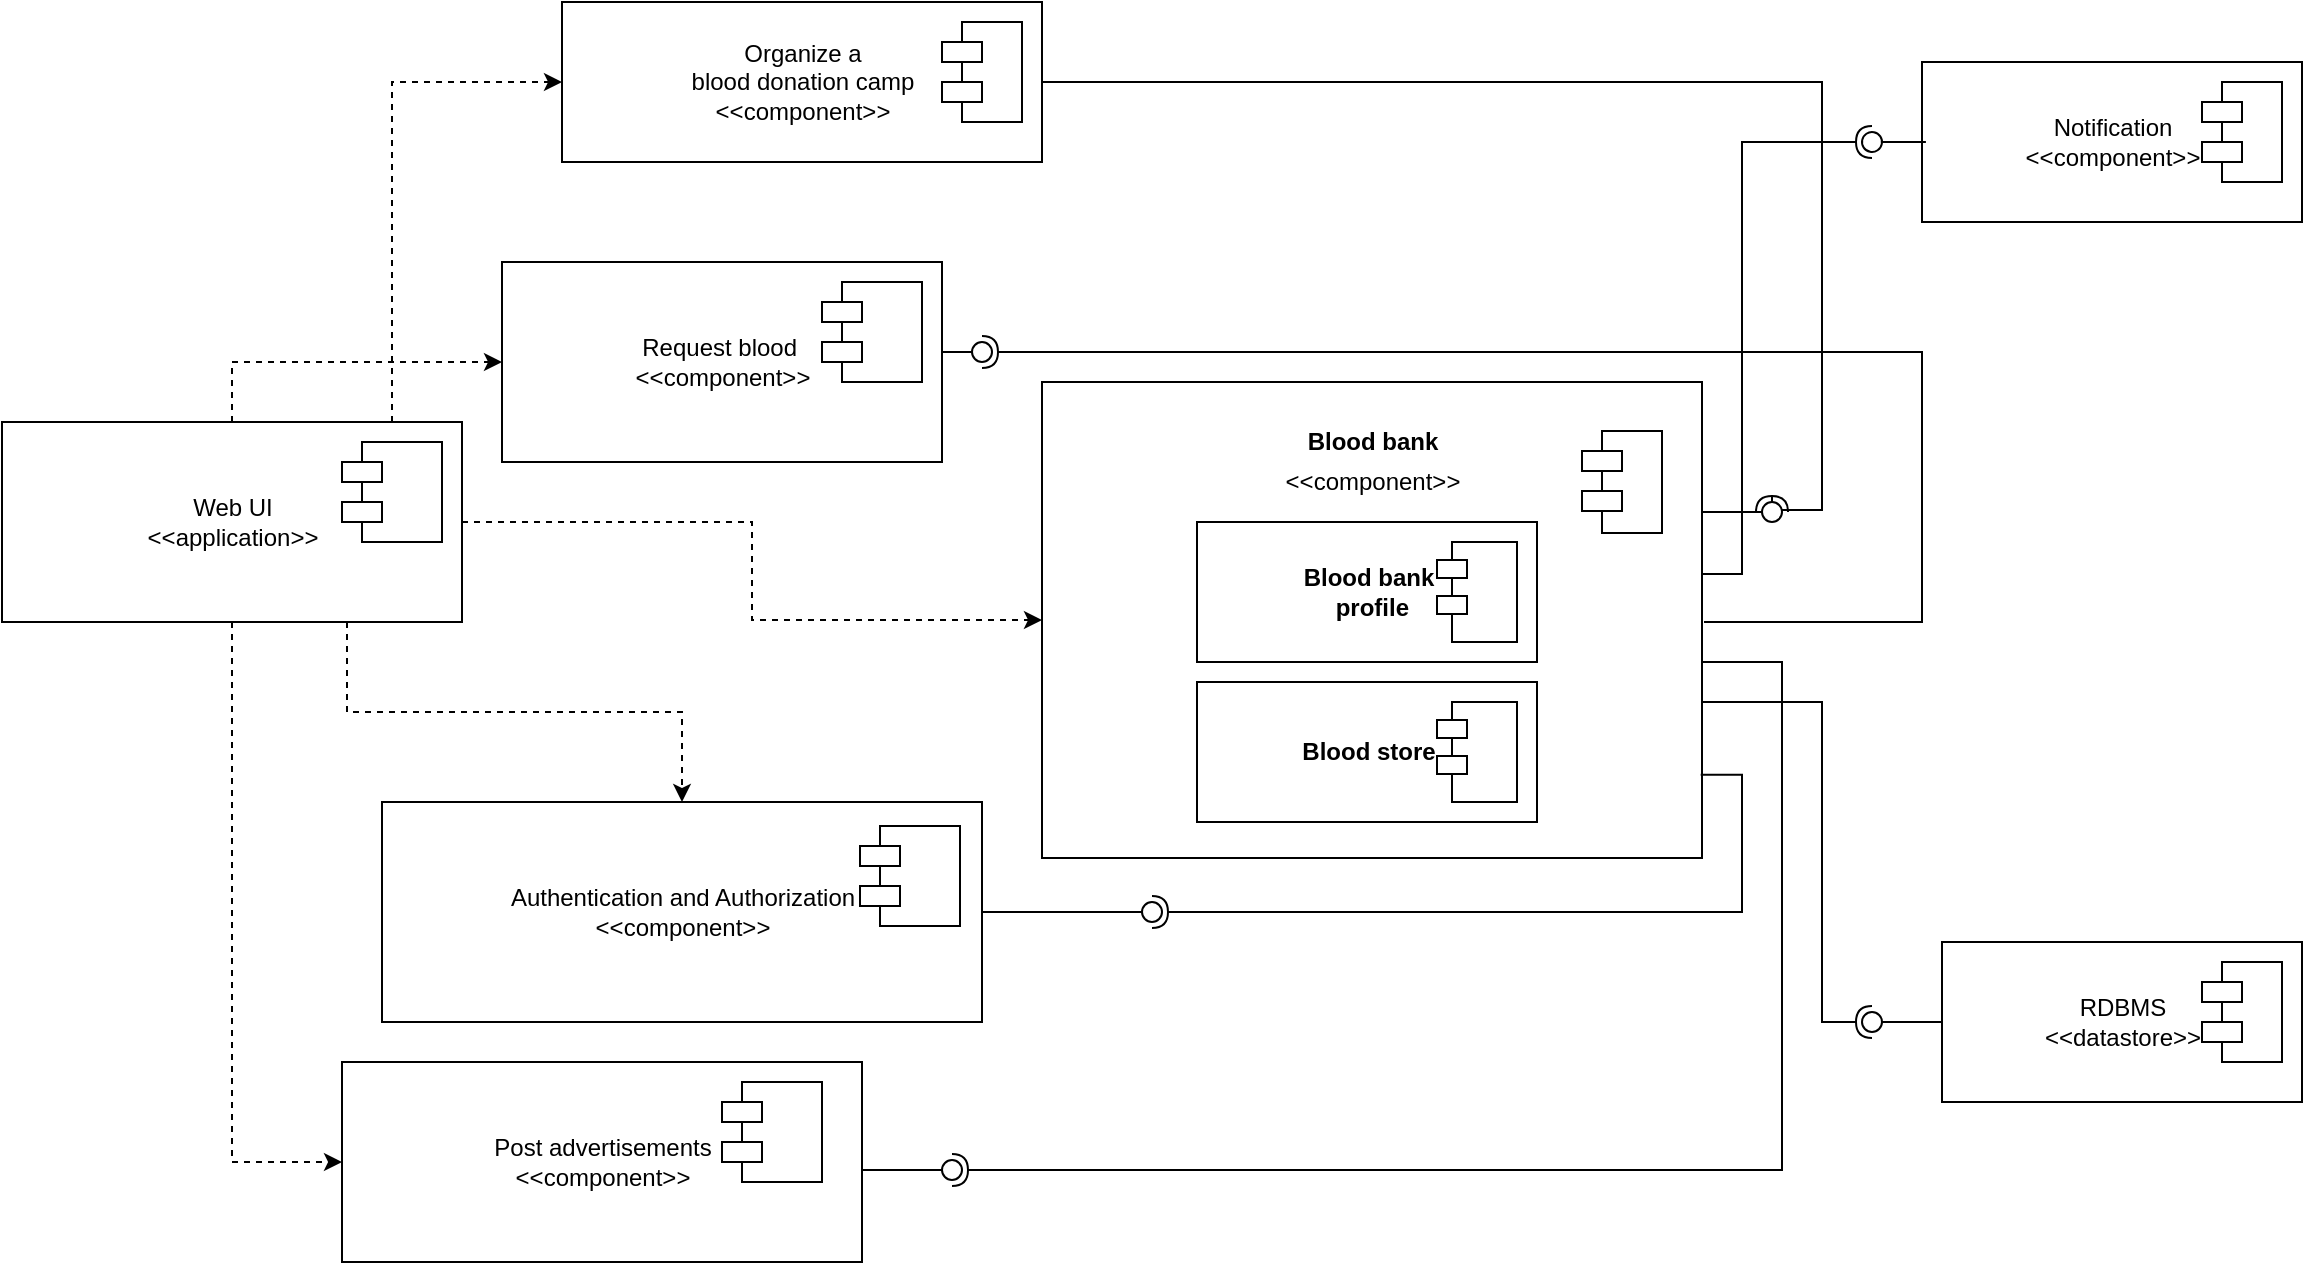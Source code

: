 <mxfile version="19.0.3" type="device"><diagram id="vXLlo-Y8iKhBwmA2LHU_" name="Page-1"><mxGraphModel dx="1043" dy="719" grid="1" gridSize="10" guides="1" tooltips="1" connect="1" arrows="1" fold="1" page="1" pageScale="1" pageWidth="1169" pageHeight="827" math="0" shadow="0"><root><mxCell id="0"/><mxCell id="1" parent="0"/><mxCell id="F6Y9CazE9-Cm3nOSgLrw-24" value="" style="html=1;" vertex="1" parent="1"><mxGeometry x="530" y="310" width="330" height="238" as="geometry"/></mxCell><mxCell id="F6Y9CazE9-Cm3nOSgLrw-26" value="Blood bank&lt;br&gt;&amp;nbsp;profile" style="html=1;fontStyle=1" vertex="1" parent="1"><mxGeometry x="607.5" y="380" width="170" height="70" as="geometry"/></mxCell><mxCell id="F6Y9CazE9-Cm3nOSgLrw-7" value="Request blood&amp;nbsp;&lt;br style=&quot;padding: 0px; margin: 0px;&quot;&gt;&amp;lt;&amp;lt;component&amp;gt;&amp;gt;" style="html=1;" vertex="1" parent="1"><mxGeometry x="260" y="250" width="220" height="100" as="geometry"/></mxCell><mxCell id="F6Y9CazE9-Cm3nOSgLrw-9" value="Post advertisements&lt;br style=&quot;padding: 0px; margin: 0px;&quot;&gt;&amp;lt;&amp;lt;component&amp;gt;&amp;gt;" style="html=1;" vertex="1" parent="1"><mxGeometry x="180" y="650" width="260" height="100" as="geometry"/></mxCell><mxCell id="F6Y9CazE9-Cm3nOSgLrw-35" style="edgeStyle=orthogonalEdgeStyle;rounded=0;orthogonalLoop=1;jettySize=auto;html=1;exitX=0.75;exitY=1;exitDx=0;exitDy=0;entryX=0.5;entryY=0;entryDx=0;entryDy=0;dashed=1;" edge="1" parent="1" source="F6Y9CazE9-Cm3nOSgLrw-6" target="F6Y9CazE9-Cm3nOSgLrw-11"><mxGeometry relative="1" as="geometry"/></mxCell><mxCell id="F6Y9CazE9-Cm3nOSgLrw-36" style="edgeStyle=orthogonalEdgeStyle;rounded=0;orthogonalLoop=1;jettySize=auto;html=1;entryX=0;entryY=0.5;entryDx=0;entryDy=0;dashed=1;" edge="1" parent="1" source="F6Y9CazE9-Cm3nOSgLrw-6" target="F6Y9CazE9-Cm3nOSgLrw-9"><mxGeometry relative="1" as="geometry"><Array as="points"><mxPoint x="125" y="700"/></Array></mxGeometry></mxCell><mxCell id="F6Y9CazE9-Cm3nOSgLrw-37" style="edgeStyle=orthogonalEdgeStyle;rounded=0;orthogonalLoop=1;jettySize=auto;html=1;exitX=0.5;exitY=0;exitDx=0;exitDy=0;entryX=0;entryY=0.5;entryDx=0;entryDy=0;dashed=1;" edge="1" parent="1" source="F6Y9CazE9-Cm3nOSgLrw-6" target="F6Y9CazE9-Cm3nOSgLrw-7"><mxGeometry relative="1" as="geometry"/></mxCell><mxCell id="F6Y9CazE9-Cm3nOSgLrw-40" style="edgeStyle=orthogonalEdgeStyle;rounded=0;orthogonalLoop=1;jettySize=auto;html=1;exitX=1;exitY=0.5;exitDx=0;exitDy=0;entryX=0;entryY=0.5;entryDx=0;entryDy=0;dashed=1;" edge="1" parent="1" source="F6Y9CazE9-Cm3nOSgLrw-6" target="F6Y9CazE9-Cm3nOSgLrw-24"><mxGeometry relative="1" as="geometry"/></mxCell><mxCell id="F6Y9CazE9-Cm3nOSgLrw-6" value="Web UI&lt;br style=&quot;padding: 0px; margin: 0px;&quot;&gt;&amp;lt;&amp;lt;application&amp;gt;&amp;gt;" style="html=1;" vertex="1" parent="1"><mxGeometry x="10" y="330" width="230" height="100" as="geometry"/></mxCell><mxCell id="F6Y9CazE9-Cm3nOSgLrw-1" value="" style="shape=module;align=left;spacingLeft=20;align=center;verticalAlign=top;" vertex="1" parent="1"><mxGeometry x="420" y="260" width="50" height="50" as="geometry"/></mxCell><mxCell id="F6Y9CazE9-Cm3nOSgLrw-8" value="" style="shape=module;align=left;spacingLeft=20;align=center;verticalAlign=top;" vertex="1" parent="1"><mxGeometry x="370" y="660" width="50" height="50" as="geometry"/></mxCell><mxCell id="F6Y9CazE9-Cm3nOSgLrw-33" style="edgeStyle=orthogonalEdgeStyle;rounded=0;orthogonalLoop=1;jettySize=auto;html=1;entryX=0;entryY=0.5;entryDx=0;entryDy=0;dashed=1;" edge="1" parent="1" target="F6Y9CazE9-Cm3nOSgLrw-13"><mxGeometry relative="1" as="geometry"><mxPoint x="205" y="330" as="sourcePoint"/><Array as="points"><mxPoint x="205" y="160"/></Array></mxGeometry></mxCell><mxCell id="F6Y9CazE9-Cm3nOSgLrw-10" value="" style="shape=module;align=left;spacingLeft=20;align=center;verticalAlign=top;" vertex="1" parent="1"><mxGeometry x="180" y="340" width="50" height="50" as="geometry"/></mxCell><mxCell id="F6Y9CazE9-Cm3nOSgLrw-11" value="&lt;div style=&quot;&quot;&gt;&lt;span style=&quot;background-color: initial;&quot;&gt;Authentication and Authorization&lt;/span&gt;&lt;/div&gt;&lt;div style=&quot;&quot;&gt;&lt;span style=&quot;background-color: initial;&quot;&gt;&amp;lt;&amp;lt;component&amp;gt;&amp;gt;&lt;/span&gt;&lt;/div&gt;" style="html=1;align=center;" vertex="1" parent="1"><mxGeometry x="200" y="520" width="300" height="110" as="geometry"/></mxCell><mxCell id="F6Y9CazE9-Cm3nOSgLrw-12" value="" style="shape=module;align=left;spacingLeft=20;align=center;verticalAlign=top;" vertex="1" parent="1"><mxGeometry x="439" y="532" width="50" height="50" as="geometry"/></mxCell><mxCell id="F6Y9CazE9-Cm3nOSgLrw-13" value="Organize a&lt;br style=&quot;padding: 0px; margin: 0px;&quot;&gt;blood donation camp&lt;br style=&quot;padding: 0px; margin: 0px;&quot;&gt;&amp;lt;&amp;lt;component&amp;gt;&amp;gt;" style="html=1;" vertex="1" parent="1"><mxGeometry x="290" y="120" width="240" height="80" as="geometry"/></mxCell><mxCell id="F6Y9CazE9-Cm3nOSgLrw-14" value="" style="shape=module;align=left;spacingLeft=20;align=center;verticalAlign=top;" vertex="1" parent="1"><mxGeometry x="480" y="130" width="40" height="50" as="geometry"/></mxCell><mxCell id="F6Y9CazE9-Cm3nOSgLrw-18" value="" style="shape=module;align=left;spacingLeft=20;align=center;verticalAlign=top;jettyWidth=15;jettyHeight=9;fontStyle=1" vertex="1" parent="1"><mxGeometry x="727.5" y="390" width="40" height="50" as="geometry"/></mxCell><mxCell id="F6Y9CazE9-Cm3nOSgLrw-19" value="RDBMS&lt;br&gt;&amp;lt;&amp;lt;datastore&amp;gt;&amp;gt;" style="html=1;" vertex="1" parent="1"><mxGeometry x="980" y="590" width="180" height="80" as="geometry"/></mxCell><mxCell id="F6Y9CazE9-Cm3nOSgLrw-20" value="" style="shape=module;align=left;spacingLeft=20;align=center;verticalAlign=top;" vertex="1" parent="1"><mxGeometry x="1110" y="600" width="40" height="50" as="geometry"/></mxCell><mxCell id="F6Y9CazE9-Cm3nOSgLrw-21" value="Notification&lt;br style=&quot;padding: 0px; margin: 0px;&quot;&gt;&amp;lt;&amp;lt;component&amp;gt;&amp;gt;" style="html=1;" vertex="1" parent="1"><mxGeometry x="970" y="150" width="190" height="80" as="geometry"/></mxCell><mxCell id="F6Y9CazE9-Cm3nOSgLrw-22" value="" style="shape=module;align=left;spacingLeft=20;align=center;verticalAlign=top;" vertex="1" parent="1"><mxGeometry x="1110" y="160" width="40" height="50" as="geometry"/></mxCell><mxCell id="F6Y9CazE9-Cm3nOSgLrw-27" value="Blood store" style="html=1;fontStyle=1" vertex="1" parent="1"><mxGeometry x="607.5" y="460" width="170" height="70" as="geometry"/></mxCell><mxCell id="F6Y9CazE9-Cm3nOSgLrw-28" value="" style="shape=module;align=left;spacingLeft=20;align=center;verticalAlign=top;jettyWidth=15;jettyHeight=9;fontStyle=1" vertex="1" parent="1"><mxGeometry x="727.5" y="470" width="40" height="50" as="geometry"/></mxCell><mxCell id="F6Y9CazE9-Cm3nOSgLrw-30" value="&lt;b&gt;Blood bank&lt;/b&gt;" style="text;html=1;align=center;verticalAlign=middle;resizable=0;points=[];autosize=1;strokeColor=none;fillColor=none;" vertex="1" parent="1"><mxGeometry x="655" y="330" width="80" height="20" as="geometry"/></mxCell><mxCell id="F6Y9CazE9-Cm3nOSgLrw-31" value="&amp;lt;&amp;lt;component&amp;gt;&amp;gt;" style="text;html=1;align=center;verticalAlign=middle;resizable=0;points=[];autosize=1;strokeColor=none;fillColor=none;" vertex="1" parent="1"><mxGeometry x="645" y="350" width="100" height="20" as="geometry"/></mxCell><mxCell id="F6Y9CazE9-Cm3nOSgLrw-32" value="" style="shape=module;align=left;spacingLeft=20;align=center;verticalAlign=top;" vertex="1" parent="1"><mxGeometry x="800" y="334.5" width="40" height="51" as="geometry"/></mxCell><mxCell id="F6Y9CazE9-Cm3nOSgLrw-73" value="" style="rounded=0;orthogonalLoop=1;jettySize=auto;html=1;endArrow=none;endFill=0;sketch=0;sourcePerimeterSpacing=0;targetPerimeterSpacing=0;exitX=0;exitY=0.5;exitDx=0;exitDy=0;" edge="1" target="F6Y9CazE9-Cm3nOSgLrw-75" parent="1" source="F6Y9CazE9-Cm3nOSgLrw-19"><mxGeometry relative="1" as="geometry"><mxPoint x="860" y="744" as="sourcePoint"/></mxGeometry></mxCell><mxCell id="F6Y9CazE9-Cm3nOSgLrw-74" value="" style="rounded=0;orthogonalLoop=1;jettySize=auto;html=1;endArrow=halfCircle;endFill=0;entryX=0.5;entryY=0.5;endSize=6;strokeWidth=1;sketch=0;exitX=1;exitY=0.5;exitDx=0;exitDy=0;edgeStyle=orthogonalEdgeStyle;" edge="1" target="F6Y9CazE9-Cm3nOSgLrw-75" parent="1" source="F6Y9CazE9-Cm3nOSgLrw-24"><mxGeometry relative="1" as="geometry"><mxPoint x="770" y="800" as="sourcePoint"/><Array as="points"><mxPoint x="860" y="470"/><mxPoint x="920" y="470"/><mxPoint x="920" y="630"/></Array></mxGeometry></mxCell><mxCell id="F6Y9CazE9-Cm3nOSgLrw-75" value="" style="ellipse;whiteSpace=wrap;html=1;align=center;aspect=fixed;resizable=0;points=[];outlineConnect=0;sketch=0;" vertex="1" parent="1"><mxGeometry x="940" y="625" width="10" height="10" as="geometry"/></mxCell><mxCell id="F6Y9CazE9-Cm3nOSgLrw-76" value="" style="rounded=0;orthogonalLoop=1;jettySize=auto;html=1;endArrow=none;endFill=0;sketch=0;sourcePerimeterSpacing=0;targetPerimeterSpacing=0;" edge="1" target="F6Y9CazE9-Cm3nOSgLrw-78" parent="1"><mxGeometry relative="1" as="geometry"><mxPoint x="860" y="375" as="sourcePoint"/></mxGeometry></mxCell><mxCell id="F6Y9CazE9-Cm3nOSgLrw-77" value="" style="rounded=0;orthogonalLoop=1;jettySize=auto;html=1;endArrow=halfCircle;endFill=0;entryX=0.5;entryY=0.5;endSize=6;strokeWidth=1;sketch=0;exitX=1;exitY=0.5;exitDx=0;exitDy=0;edgeStyle=orthogonalEdgeStyle;" edge="1" target="F6Y9CazE9-Cm3nOSgLrw-78" parent="1" source="F6Y9CazE9-Cm3nOSgLrw-13"><mxGeometry relative="1" as="geometry"><mxPoint x="940" y="374" as="sourcePoint"/><Array as="points"><mxPoint x="920" y="160"/><mxPoint x="920" y="374"/><mxPoint x="895" y="374"/></Array></mxGeometry></mxCell><mxCell id="F6Y9CazE9-Cm3nOSgLrw-78" value="" style="ellipse;whiteSpace=wrap;html=1;align=center;aspect=fixed;resizable=0;points=[];outlineConnect=0;sketch=0;" vertex="1" parent="1"><mxGeometry x="890" y="370" width="10" height="10" as="geometry"/></mxCell><mxCell id="F6Y9CazE9-Cm3nOSgLrw-79" value="" style="rounded=0;orthogonalLoop=1;jettySize=auto;html=1;endArrow=none;endFill=0;sketch=0;sourcePerimeterSpacing=0;targetPerimeterSpacing=0;exitX=0;exitY=0.5;exitDx=0;exitDy=0;edgeStyle=orthogonalEdgeStyle;" edge="1" target="F6Y9CazE9-Cm3nOSgLrw-81" parent="1" source="F6Y9CazE9-Cm3nOSgLrw-21"><mxGeometry relative="1" as="geometry"><mxPoint x="970" y="304" as="sourcePoint"/></mxGeometry></mxCell><mxCell id="F6Y9CazE9-Cm3nOSgLrw-80" value="" style="rounded=0;orthogonalLoop=1;jettySize=auto;html=1;endArrow=halfCircle;endFill=0;entryX=0.5;entryY=0.5;endSize=6;strokeWidth=1;sketch=0;edgeStyle=orthogonalEdgeStyle;" edge="1" target="F6Y9CazE9-Cm3nOSgLrw-81" parent="1"><mxGeometry relative="1" as="geometry"><mxPoint x="860" y="406" as="sourcePoint"/><Array as="points"><mxPoint x="880" y="406"/><mxPoint x="880" y="190"/></Array></mxGeometry></mxCell><mxCell id="F6Y9CazE9-Cm3nOSgLrw-81" value="" style="ellipse;whiteSpace=wrap;html=1;align=center;aspect=fixed;resizable=0;points=[];outlineConnect=0;sketch=0;rotation=-124;" vertex="1" parent="1"><mxGeometry x="940" y="185" width="10" height="10" as="geometry"/></mxCell><mxCell id="F6Y9CazE9-Cm3nOSgLrw-82" value="" style="rounded=0;orthogonalLoop=1;jettySize=auto;html=1;endArrow=none;endFill=0;sketch=0;sourcePerimeterSpacing=0;targetPerimeterSpacing=0;" edge="1" target="F6Y9CazE9-Cm3nOSgLrw-84" parent="1"><mxGeometry relative="1" as="geometry"><mxPoint x="480" y="295" as="sourcePoint"/></mxGeometry></mxCell><mxCell id="F6Y9CazE9-Cm3nOSgLrw-83" value="" style="rounded=0;orthogonalLoop=1;jettySize=auto;html=1;endArrow=halfCircle;endFill=0;entryX=0.5;entryY=0.5;endSize=6;strokeWidth=1;sketch=0;edgeStyle=orthogonalEdgeStyle;" edge="1" target="F6Y9CazE9-Cm3nOSgLrw-84" parent="1"><mxGeometry relative="1" as="geometry"><mxPoint x="870" y="430" as="sourcePoint"/><Array as="points"><mxPoint x="861" y="430"/><mxPoint x="970" y="430"/><mxPoint x="970" y="295"/></Array></mxGeometry></mxCell><mxCell id="F6Y9CazE9-Cm3nOSgLrw-84" value="" style="ellipse;whiteSpace=wrap;html=1;align=center;aspect=fixed;resizable=0;points=[];outlineConnect=0;sketch=0;" vertex="1" parent="1"><mxGeometry x="495" y="290" width="10" height="10" as="geometry"/></mxCell><mxCell id="F6Y9CazE9-Cm3nOSgLrw-85" value="" style="rounded=0;orthogonalLoop=1;jettySize=auto;html=1;endArrow=none;endFill=0;sketch=0;sourcePerimeterSpacing=0;targetPerimeterSpacing=0;" edge="1" target="F6Y9CazE9-Cm3nOSgLrw-87" parent="1" source="F6Y9CazE9-Cm3nOSgLrw-11"><mxGeometry relative="1" as="geometry"><mxPoint x="565" y="575" as="sourcePoint"/></mxGeometry></mxCell><mxCell id="F6Y9CazE9-Cm3nOSgLrw-86" value="" style="rounded=0;orthogonalLoop=1;jettySize=auto;html=1;endArrow=halfCircle;endFill=0;entryX=0.5;entryY=0.5;endSize=6;strokeWidth=1;sketch=0;edgeStyle=orthogonalEdgeStyle;exitX=0.998;exitY=0.825;exitDx=0;exitDy=0;exitPerimeter=0;" edge="1" target="F6Y9CazE9-Cm3nOSgLrw-87" parent="1" source="F6Y9CazE9-Cm3nOSgLrw-24"><mxGeometry relative="1" as="geometry"><mxPoint x="605" y="575" as="sourcePoint"/><Array as="points"><mxPoint x="880" y="506"/><mxPoint x="880" y="575"/></Array></mxGeometry></mxCell><mxCell id="F6Y9CazE9-Cm3nOSgLrw-87" value="" style="ellipse;whiteSpace=wrap;html=1;align=center;aspect=fixed;resizable=0;points=[];outlineConnect=0;sketch=0;" vertex="1" parent="1"><mxGeometry x="580" y="570" width="10" height="10" as="geometry"/></mxCell><mxCell id="F6Y9CazE9-Cm3nOSgLrw-89" value="" style="rounded=0;orthogonalLoop=1;jettySize=auto;html=1;endArrow=none;endFill=0;sketch=0;sourcePerimeterSpacing=0;targetPerimeterSpacing=0;" edge="1" target="F6Y9CazE9-Cm3nOSgLrw-91" parent="1"><mxGeometry relative="1" as="geometry"><mxPoint x="440" y="704" as="sourcePoint"/></mxGeometry></mxCell><mxCell id="F6Y9CazE9-Cm3nOSgLrw-90" value="" style="rounded=0;orthogonalLoop=1;jettySize=auto;html=1;endArrow=halfCircle;endFill=0;entryX=0.5;entryY=0.5;endSize=6;strokeWidth=1;sketch=0;edgeStyle=orthogonalEdgeStyle;" edge="1" target="F6Y9CazE9-Cm3nOSgLrw-91" parent="1"><mxGeometry relative="1" as="geometry"><mxPoint x="860" y="450" as="sourcePoint"/><Array as="points"><mxPoint x="900" y="450"/><mxPoint x="900" y="704"/></Array></mxGeometry></mxCell><mxCell id="F6Y9CazE9-Cm3nOSgLrw-91" value="" style="ellipse;whiteSpace=wrap;html=1;align=center;aspect=fixed;resizable=0;points=[];outlineConnect=0;sketch=0;" vertex="1" parent="1"><mxGeometry x="480" y="699" width="10" height="10" as="geometry"/></mxCell></root></mxGraphModel></diagram></mxfile>